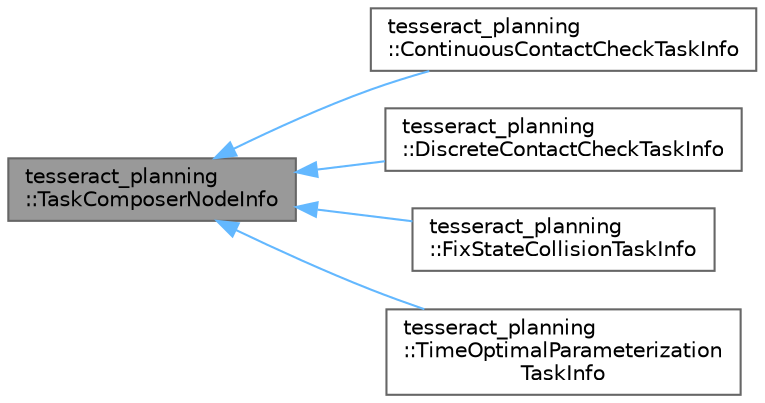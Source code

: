 digraph "tesseract_planning::TaskComposerNodeInfo"
{
 // LATEX_PDF_SIZE
  bgcolor="transparent";
  edge [fontname=Helvetica,fontsize=10,labelfontname=Helvetica,labelfontsize=10];
  node [fontname=Helvetica,fontsize=10,shape=box,height=0.2,width=0.4];
  rankdir="LR";
  Node1 [label="tesseract_planning\l::TaskComposerNodeInfo",height=0.2,width=0.4,color="gray40", fillcolor="grey60", style="filled", fontcolor="black",tooltip=" "];
  Node1 -> Node2 [dir="back",color="steelblue1",style="solid"];
  Node2 [label="tesseract_planning\l::ContinuousContactCheckTaskInfo",height=0.2,width=0.4,color="gray40", fillcolor="white", style="filled",URL="$d7/d02/classtesseract__planning_1_1ContinuousContactCheckTaskInfo.html",tooltip=" "];
  Node1 -> Node3 [dir="back",color="steelblue1",style="solid"];
  Node3 [label="tesseract_planning\l::DiscreteContactCheckTaskInfo",height=0.2,width=0.4,color="gray40", fillcolor="white", style="filled",URL="$d9/d2b/classtesseract__planning_1_1DiscreteContactCheckTaskInfo.html",tooltip=" "];
  Node1 -> Node4 [dir="back",color="steelblue1",style="solid"];
  Node4 [label="tesseract_planning\l::FixStateCollisionTaskInfo",height=0.2,width=0.4,color="gray40", fillcolor="white", style="filled",URL="$db/d75/classtesseract__planning_1_1FixStateCollisionTaskInfo.html",tooltip=" "];
  Node1 -> Node5 [dir="back",color="steelblue1",style="solid"];
  Node5 [label="tesseract_planning\l::TimeOptimalParameterization\lTaskInfo",height=0.2,width=0.4,color="gray40", fillcolor="white", style="filled",URL="$db/d5c/classtesseract__planning_1_1TimeOptimalParameterizationTaskInfo.html",tooltip=" "];
}
